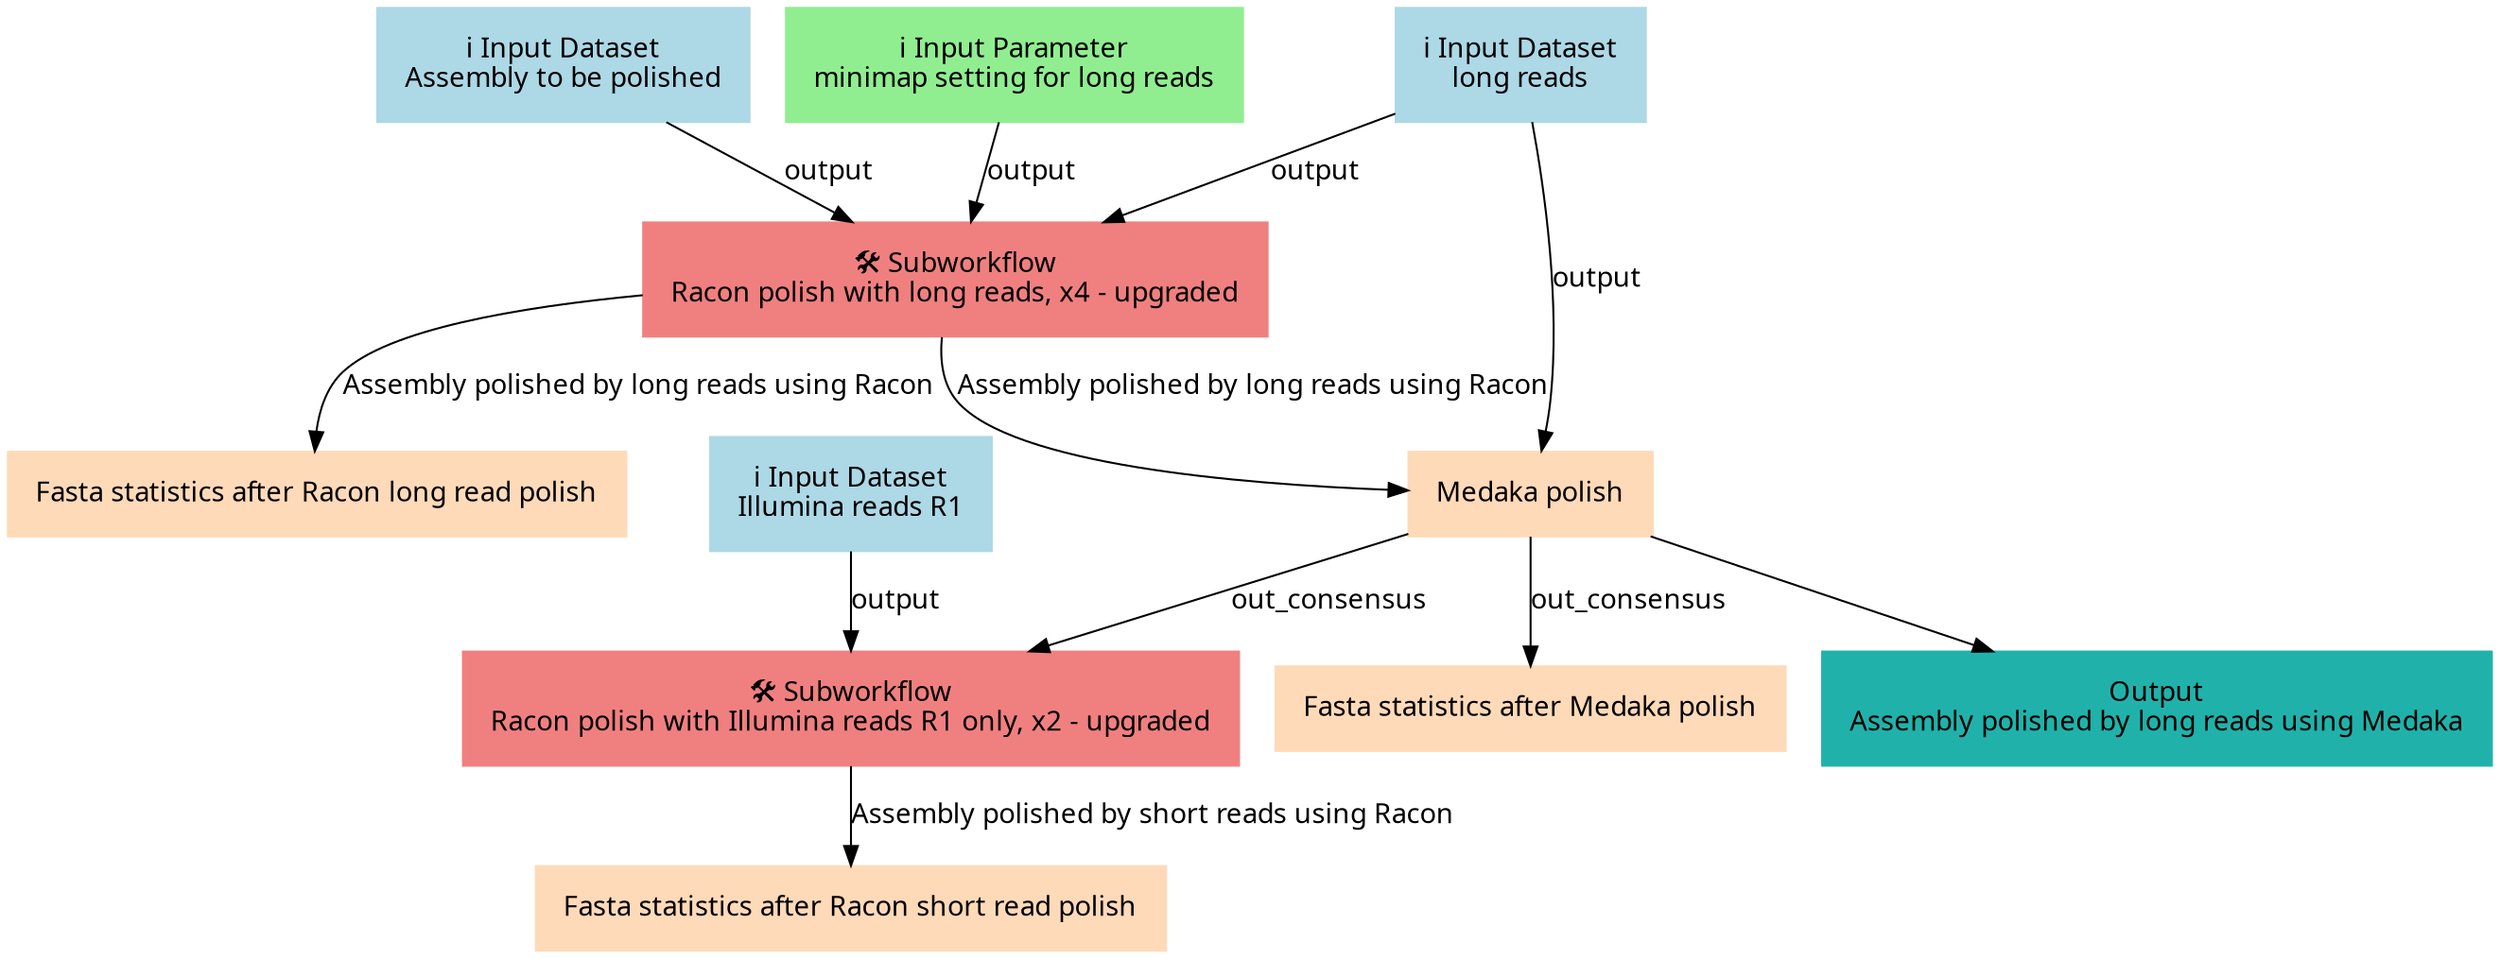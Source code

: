 digraph main {
  node [fontname="Atkinson Hyperlegible", shape=box, color=white,style=filled,color=peachpuff,margin="0.2,0.2"];
  edge [fontname="Atkinson Hyperlegible"];
  0[color=lightblue,label="ℹ️ Input Dataset\nAssembly to be polished"]
  1[color=lightblue,label="ℹ️ Input Dataset\nlong reads"]
  2[color=lightgreen,label="ℹ️ Input Parameter\nminimap setting for long reads"]
  3[color=lightblue,label="ℹ️ Input Dataset\nIllumina reads R1"]
  4[color=lightcoral,label="🛠️ Subworkflow\nRacon polish with long reads, x4 - upgraded"]
  0 -> 4 [label="output"]
  1 -> 4 [label="output"]
  2 -> 4 [label="output"]
  5[label="Medaka polish"]
  4 -> 5 [label="Assembly polished by long reads using Racon"]
  1 -> 5 [label="output"]
  ke3136060bce74af387c49dcbb0d1f531[color=lightseagreen,label="Output\nAssembly polished by long reads using Medaka"]
  5 -> ke3136060bce74af387c49dcbb0d1f531
  6[label="Fasta statistics after Racon long read polish"]
  4 -> 6 [label="Assembly polished by long reads using Racon"]
  7[label="Fasta statistics after Medaka polish"]
  5 -> 7 [label="out_consensus"]
  8[color=lightcoral,label="🛠️ Subworkflow\nRacon polish with Illumina reads R1 only, x2 - upgraded"]
  5 -> 8 [label="out_consensus"]
  3 -> 8 [label="output"]
  9[label="Fasta statistics after Racon short read polish"]
  8 -> 9 [label="Assembly polished by short reads using Racon"]
}
